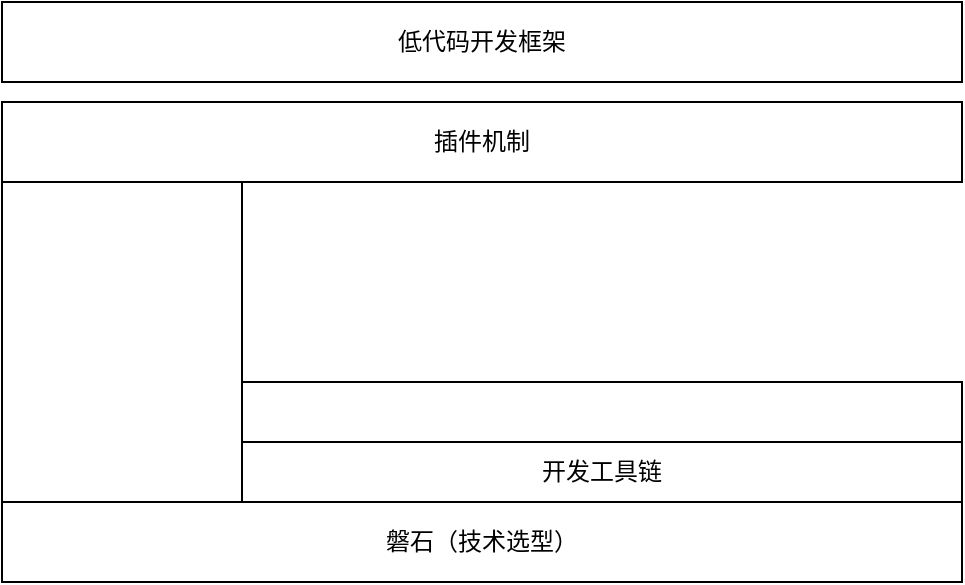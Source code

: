<mxfile version="24.4.9" type="github">
  <diagram name="第 1 页" id="gqDG2Gp0E2L2Fy4fAPNA">
    <mxGraphModel dx="1195" dy="650" grid="1" gridSize="10" guides="1" tooltips="1" connect="1" arrows="1" fold="1" page="1" pageScale="1" pageWidth="827" pageHeight="1169" math="0" shadow="0">
      <root>
        <mxCell id="0" />
        <mxCell id="1" parent="0" />
        <mxCell id="SDCCGMHogAq6qsjDlVBH-2" value="磐石（技术选型）" style="rounded=0;whiteSpace=wrap;html=1;" vertex="1" parent="1">
          <mxGeometry x="120" y="560" width="480" height="40" as="geometry" />
        </mxCell>
        <mxCell id="SDCCGMHogAq6qsjDlVBH-3" value="" style="rounded=0;whiteSpace=wrap;html=1;" vertex="1" parent="1">
          <mxGeometry x="120" y="400" width="120" height="160" as="geometry" />
        </mxCell>
        <mxCell id="SDCCGMHogAq6qsjDlVBH-4" value="开发工具链" style="rounded=0;whiteSpace=wrap;html=1;" vertex="1" parent="1">
          <mxGeometry x="240" y="530" width="360" height="30" as="geometry" />
        </mxCell>
        <mxCell id="SDCCGMHogAq6qsjDlVBH-5" value="插件机制" style="rounded=0;whiteSpace=wrap;html=1;" vertex="1" parent="1">
          <mxGeometry x="120" y="360" width="480" height="40" as="geometry" />
        </mxCell>
        <mxCell id="SDCCGMHogAq6qsjDlVBH-6" value="低代码开发框架" style="rounded=0;whiteSpace=wrap;html=1;" vertex="1" parent="1">
          <mxGeometry x="120" y="310" width="480" height="40" as="geometry" />
        </mxCell>
        <mxCell id="SDCCGMHogAq6qsjDlVBH-7" value="" style="rounded=0;whiteSpace=wrap;html=1;" vertex="1" parent="1">
          <mxGeometry x="240" y="500" width="360" height="30" as="geometry" />
        </mxCell>
      </root>
    </mxGraphModel>
  </diagram>
</mxfile>
